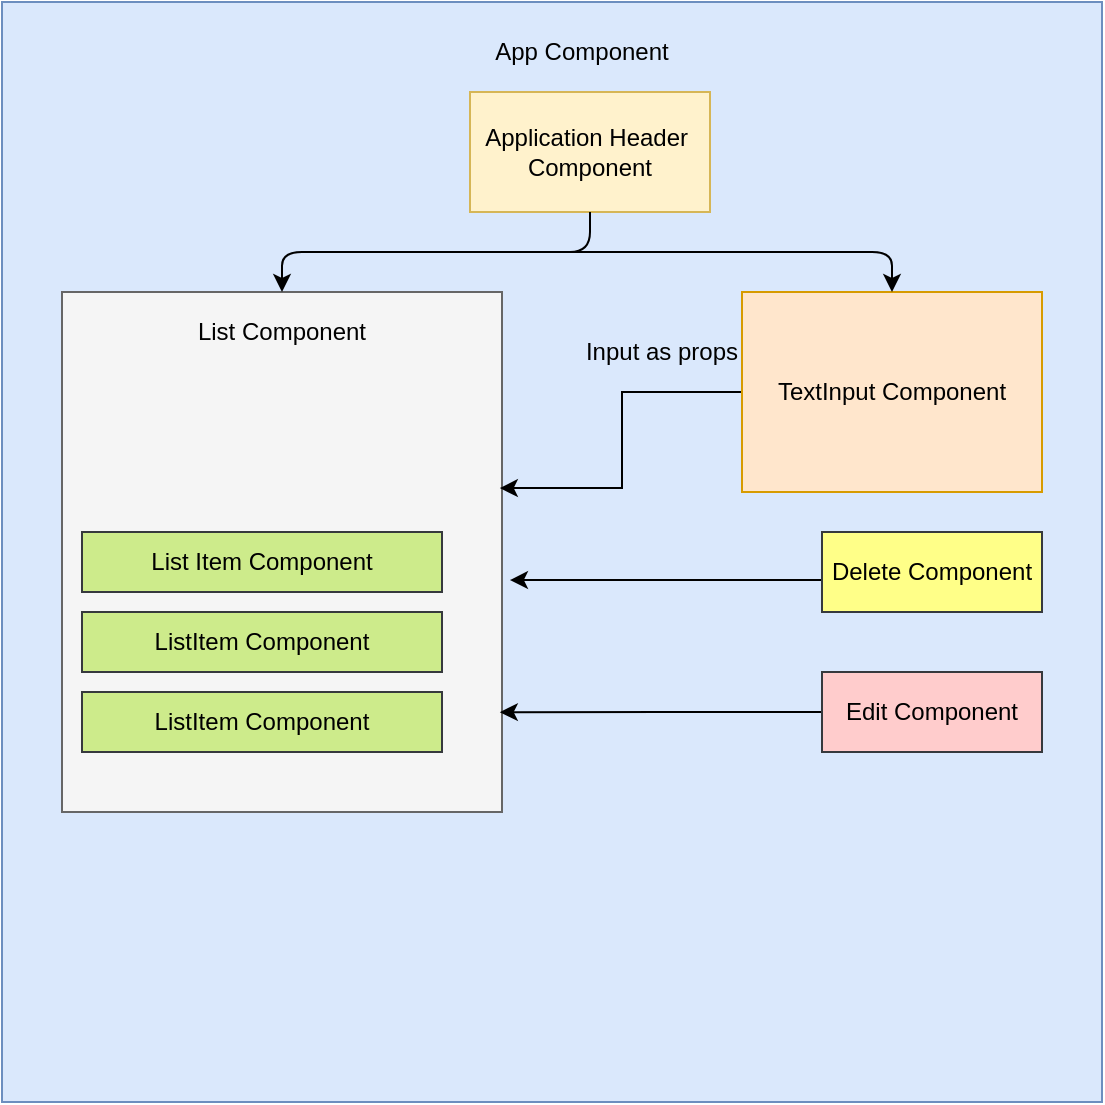 <mxfile version="13.6.6" type="github">
  <diagram id="x6xK8HQp3tTx6gFSgic1" name="Page-1">
    <mxGraphModel dx="946" dy="622" grid="1" gridSize="10" guides="1" tooltips="1" connect="1" arrows="1" fold="1" page="1" pageScale="1" pageWidth="827" pageHeight="1169" math="0" shadow="0">
      <root>
        <mxCell id="0" />
        <mxCell id="1" parent="0" />
        <mxCell id="Mxkez8orUy1rc7784fdJ-1" value="" style="whiteSpace=wrap;html=1;aspect=fixed;" vertex="1" parent="1">
          <mxGeometry x="370" y="370" width="80" height="80" as="geometry" />
        </mxCell>
        <mxCell id="Mxkez8orUy1rc7784fdJ-2" value="" style="whiteSpace=wrap;html=1;aspect=fixed;fillColor=#dae8fc;strokeColor=#6c8ebf;" vertex="1" parent="1">
          <mxGeometry x="120" y="135" width="550" height="550" as="geometry" />
        </mxCell>
        <mxCell id="Mxkez8orUy1rc7784fdJ-3" value="" style="rounded=0;whiteSpace=wrap;html=1;fillColor=#f5f5f5;strokeColor=#666666;fontColor=#333333;" vertex="1" parent="1">
          <mxGeometry x="150" y="280" width="220" height="260" as="geometry" />
        </mxCell>
        <mxCell id="Mxkez8orUy1rc7784fdJ-4" value="App Component" style="text;html=1;strokeColor=none;fillColor=none;align=center;verticalAlign=middle;whiteSpace=wrap;rounded=0;" vertex="1" parent="1">
          <mxGeometry x="360" y="150" width="100" height="20" as="geometry" />
        </mxCell>
        <mxCell id="Mxkez8orUy1rc7784fdJ-5" value="Application Header&amp;nbsp;&lt;br&gt;Component&lt;br&gt;" style="rounded=0;whiteSpace=wrap;html=1;fillColor=#fff2cc;strokeColor=#d6b656;" vertex="1" parent="1">
          <mxGeometry x="354" y="180" width="120" height="60" as="geometry" />
        </mxCell>
        <mxCell id="Mxkez8orUy1rc7784fdJ-6" value="ListItem Component" style="rounded=0;whiteSpace=wrap;html=1;fillColor=#cdeb8b;strokeColor=#36393d;" vertex="1" parent="1">
          <mxGeometry x="160" y="480" width="180" height="30" as="geometry" />
        </mxCell>
        <mxCell id="Mxkez8orUy1rc7784fdJ-7" value="ListItem Component" style="rounded=0;whiteSpace=wrap;html=1;fillColor=#cdeb8b;strokeColor=#36393d;" vertex="1" parent="1">
          <mxGeometry x="160" y="440" width="180" height="30" as="geometry" />
        </mxCell>
        <mxCell id="Mxkez8orUy1rc7784fdJ-8" value="List Item Component" style="rounded=0;whiteSpace=wrap;html=1;fillColor=#cdeb8b;strokeColor=#36393d;" vertex="1" parent="1">
          <mxGeometry x="160" y="400" width="180" height="30" as="geometry" />
        </mxCell>
        <mxCell id="Mxkez8orUy1rc7784fdJ-10" value="List Component" style="text;html=1;strokeColor=none;fillColor=none;align=center;verticalAlign=middle;whiteSpace=wrap;rounded=0;" vertex="1" parent="1">
          <mxGeometry x="205" y="290" width="110" height="20" as="geometry" />
        </mxCell>
        <mxCell id="Mxkez8orUy1rc7784fdJ-13" style="edgeStyle=orthogonalEdgeStyle;rounded=0;orthogonalLoop=1;jettySize=auto;html=1;entryX=0.995;entryY=0.377;entryDx=0;entryDy=0;entryPerimeter=0;" edge="1" parent="1" source="Mxkez8orUy1rc7784fdJ-11" target="Mxkez8orUy1rc7784fdJ-3">
          <mxGeometry relative="1" as="geometry">
            <mxPoint x="300" y="345" as="targetPoint" />
          </mxGeometry>
        </mxCell>
        <mxCell id="Mxkez8orUy1rc7784fdJ-11" value="TextInput Component" style="rounded=0;whiteSpace=wrap;html=1;fillColor=#ffe6cc;strokeColor=#d79b00;" vertex="1" parent="1">
          <mxGeometry x="490" y="280" width="150" height="100" as="geometry" />
        </mxCell>
        <mxCell id="Mxkez8orUy1rc7784fdJ-14" value="Input as props" style="text;html=1;strokeColor=none;fillColor=none;align=center;verticalAlign=middle;whiteSpace=wrap;rounded=0;" vertex="1" parent="1">
          <mxGeometry x="410" y="300" width="80" height="20" as="geometry" />
        </mxCell>
        <mxCell id="Mxkez8orUy1rc7784fdJ-16" value="" style="endArrow=classic;html=1;entryX=0.5;entryY=0;entryDx=0;entryDy=0;" edge="1" parent="1" target="Mxkez8orUy1rc7784fdJ-11">
          <mxGeometry width="50" height="50" relative="1" as="geometry">
            <mxPoint x="350" y="260" as="sourcePoint" />
            <mxPoint x="440" y="340" as="targetPoint" />
            <Array as="points">
              <mxPoint x="565" y="260" />
            </Array>
          </mxGeometry>
        </mxCell>
        <mxCell id="Mxkez8orUy1rc7784fdJ-17" value="" style="endArrow=classic;html=1;exitX=0.5;exitY=1;exitDx=0;exitDy=0;entryX=0.5;entryY=0;entryDx=0;entryDy=0;" edge="1" parent="1" source="Mxkez8orUy1rc7784fdJ-5" target="Mxkez8orUy1rc7784fdJ-3">
          <mxGeometry width="50" height="50" relative="1" as="geometry">
            <mxPoint x="390" y="390" as="sourcePoint" />
            <mxPoint x="440" y="340" as="targetPoint" />
            <Array as="points">
              <mxPoint x="414" y="260" />
              <mxPoint x="360" y="260" />
              <mxPoint x="260" y="260" />
            </Array>
          </mxGeometry>
        </mxCell>
        <mxCell id="Mxkez8orUy1rc7784fdJ-23" value="" style="edgeStyle=orthogonalEdgeStyle;rounded=0;orthogonalLoop=1;jettySize=auto;html=1;entryX=1.018;entryY=0.554;entryDx=0;entryDy=0;entryPerimeter=0;" edge="1" parent="1" source="Mxkez8orUy1rc7784fdJ-21" target="Mxkez8orUy1rc7784fdJ-3">
          <mxGeometry relative="1" as="geometry">
            <Array as="points">
              <mxPoint x="470" y="424" />
              <mxPoint x="470" y="424" />
            </Array>
          </mxGeometry>
        </mxCell>
        <mxCell id="Mxkez8orUy1rc7784fdJ-21" value="Delete Component" style="rounded=0;whiteSpace=wrap;html=1;fillColor=#ffff88;strokeColor=#36393d;" vertex="1" parent="1">
          <mxGeometry x="530" y="400" width="110" height="40" as="geometry" />
        </mxCell>
        <mxCell id="Mxkez8orUy1rc7784fdJ-26" style="edgeStyle=orthogonalEdgeStyle;rounded=0;orthogonalLoop=1;jettySize=auto;html=1;entryX=0.995;entryY=0.808;entryDx=0;entryDy=0;entryPerimeter=0;" edge="1" parent="1" source="Mxkez8orUy1rc7784fdJ-22" target="Mxkez8orUy1rc7784fdJ-3">
          <mxGeometry relative="1" as="geometry" />
        </mxCell>
        <mxCell id="Mxkez8orUy1rc7784fdJ-22" value="Edit Component" style="rounded=0;whiteSpace=wrap;html=1;fillColor=#ffcccc;strokeColor=#36393d;" vertex="1" parent="1">
          <mxGeometry x="530" y="470" width="110" height="40" as="geometry" />
        </mxCell>
      </root>
    </mxGraphModel>
  </diagram>
</mxfile>
